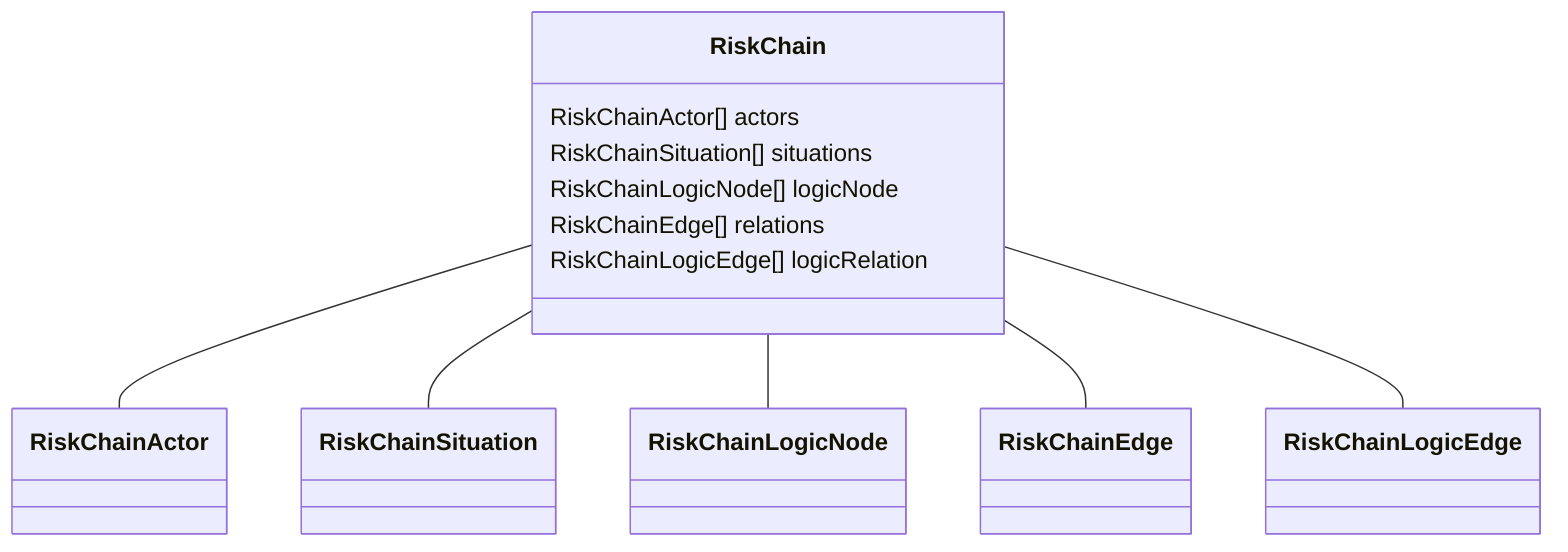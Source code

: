 classDiagram
  RiskChain -- RiskChainActor
RiskChain -- RiskChainSituation
RiskChain -- RiskChainLogicNode
RiskChain -- RiskChainEdge
RiskChain -- RiskChainLogicEdge


class RiskChain {

  RiskChainActor[] actors
  RiskChainSituation[] situations
  RiskChainLogicNode[] logicNode
  RiskChainEdge[] relations
  RiskChainLogicEdge[] logicRelation

}